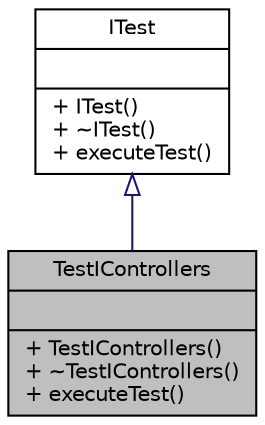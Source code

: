 digraph "TestIControllers"
{
 // LATEX_PDF_SIZE
  edge [fontname="Helvetica",fontsize="10",labelfontname="Helvetica",labelfontsize="10"];
  node [fontname="Helvetica",fontsize="10",shape=record];
  Node1 [label="{TestIControllers\n||+ TestIControllers()\l+ ~TestIControllers()\l+ executeTest()\l}",height=0.2,width=0.4,color="black", fillcolor="grey75", style="filled", fontcolor="black",tooltip=" "];
  Node2 -> Node1 [dir="back",color="midnightblue",fontsize="10",style="solid",arrowtail="onormal"];
  Node2 [label="{ITest\n||+ ITest()\l+ ~ITest()\l+ executeTest()\l}",height=0.2,width=0.4,color="black", fillcolor="white", style="filled",URL="$class_i_test.html",tooltip=" "];
}
